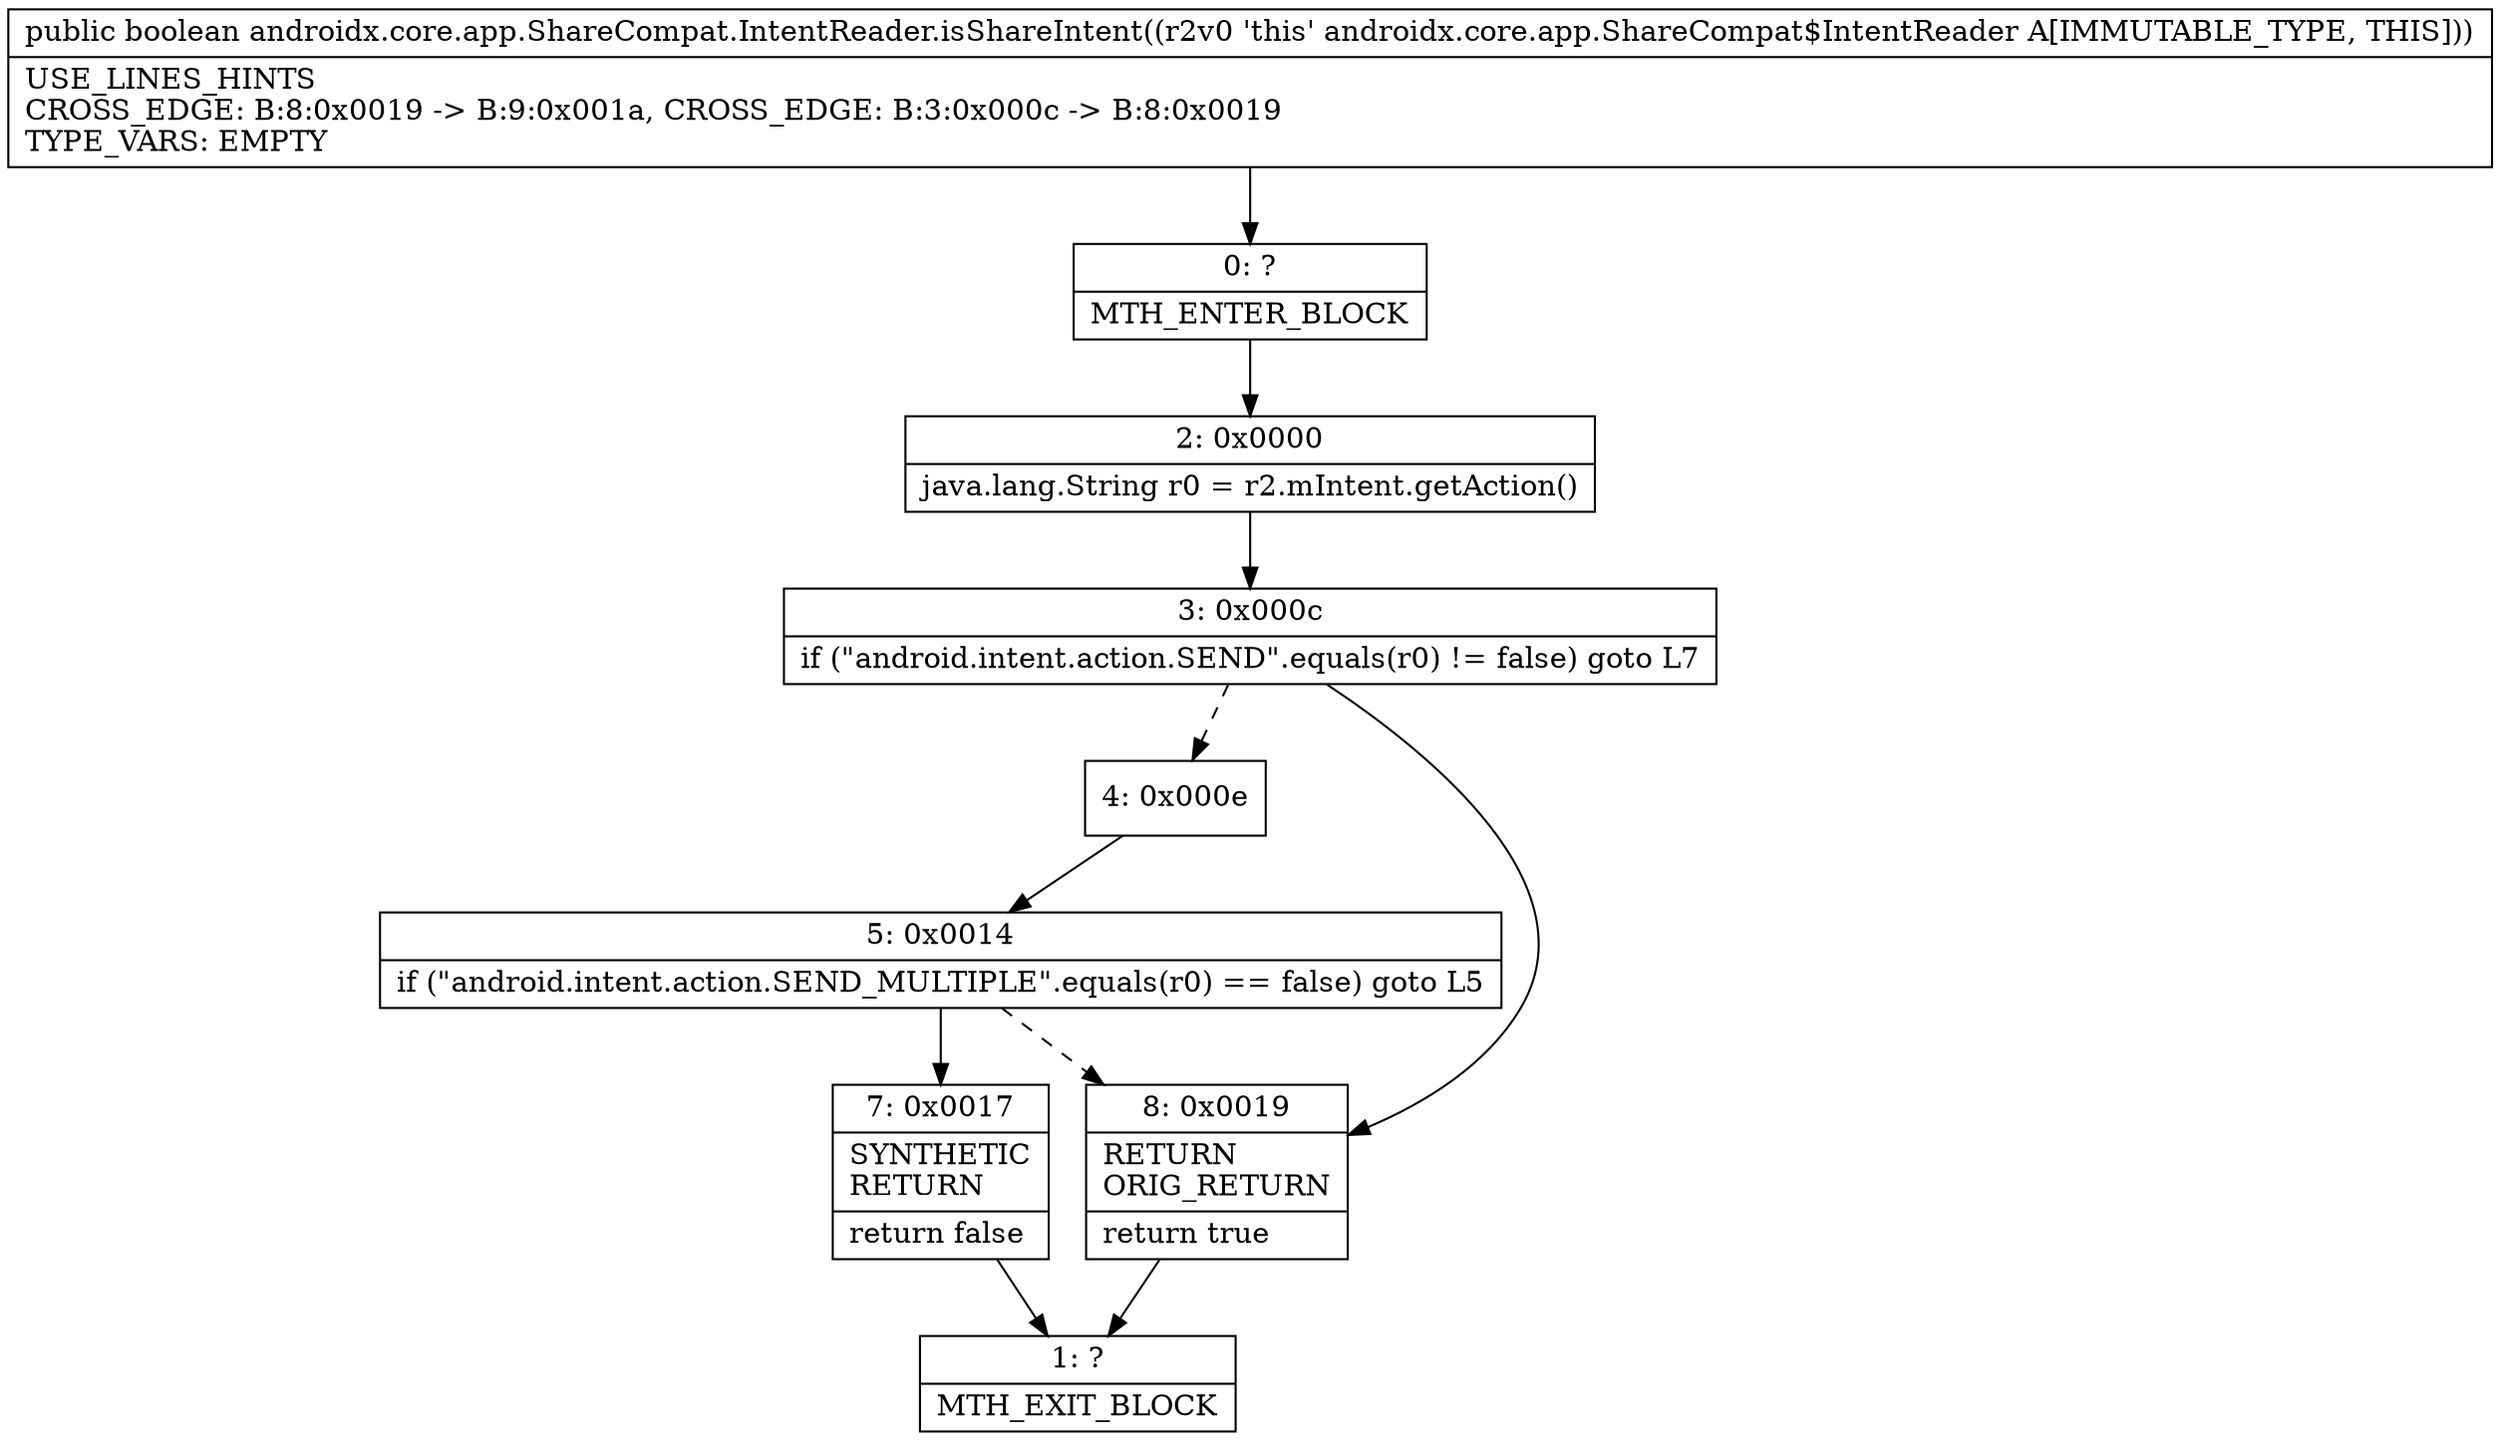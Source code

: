 digraph "CFG forandroidx.core.app.ShareCompat.IntentReader.isShareIntent()Z" {
Node_0 [shape=record,label="{0\:\ ?|MTH_ENTER_BLOCK\l}"];
Node_2 [shape=record,label="{2\:\ 0x0000|java.lang.String r0 = r2.mIntent.getAction()\l}"];
Node_3 [shape=record,label="{3\:\ 0x000c|if (\"android.intent.action.SEND\".equals(r0) != false) goto L7\l}"];
Node_4 [shape=record,label="{4\:\ 0x000e}"];
Node_5 [shape=record,label="{5\:\ 0x0014|if (\"android.intent.action.SEND_MULTIPLE\".equals(r0) == false) goto L5\l}"];
Node_7 [shape=record,label="{7\:\ 0x0017|SYNTHETIC\lRETURN\l|return false\l}"];
Node_1 [shape=record,label="{1\:\ ?|MTH_EXIT_BLOCK\l}"];
Node_8 [shape=record,label="{8\:\ 0x0019|RETURN\lORIG_RETURN\l|return true\l}"];
MethodNode[shape=record,label="{public boolean androidx.core.app.ShareCompat.IntentReader.isShareIntent((r2v0 'this' androidx.core.app.ShareCompat$IntentReader A[IMMUTABLE_TYPE, THIS]))  | USE_LINES_HINTS\lCROSS_EDGE: B:8:0x0019 \-\> B:9:0x001a, CROSS_EDGE: B:3:0x000c \-\> B:8:0x0019\lTYPE_VARS: EMPTY\l}"];
MethodNode -> Node_0;Node_0 -> Node_2;
Node_2 -> Node_3;
Node_3 -> Node_4[style=dashed];
Node_3 -> Node_8;
Node_4 -> Node_5;
Node_5 -> Node_7;
Node_5 -> Node_8[style=dashed];
Node_7 -> Node_1;
Node_8 -> Node_1;
}

